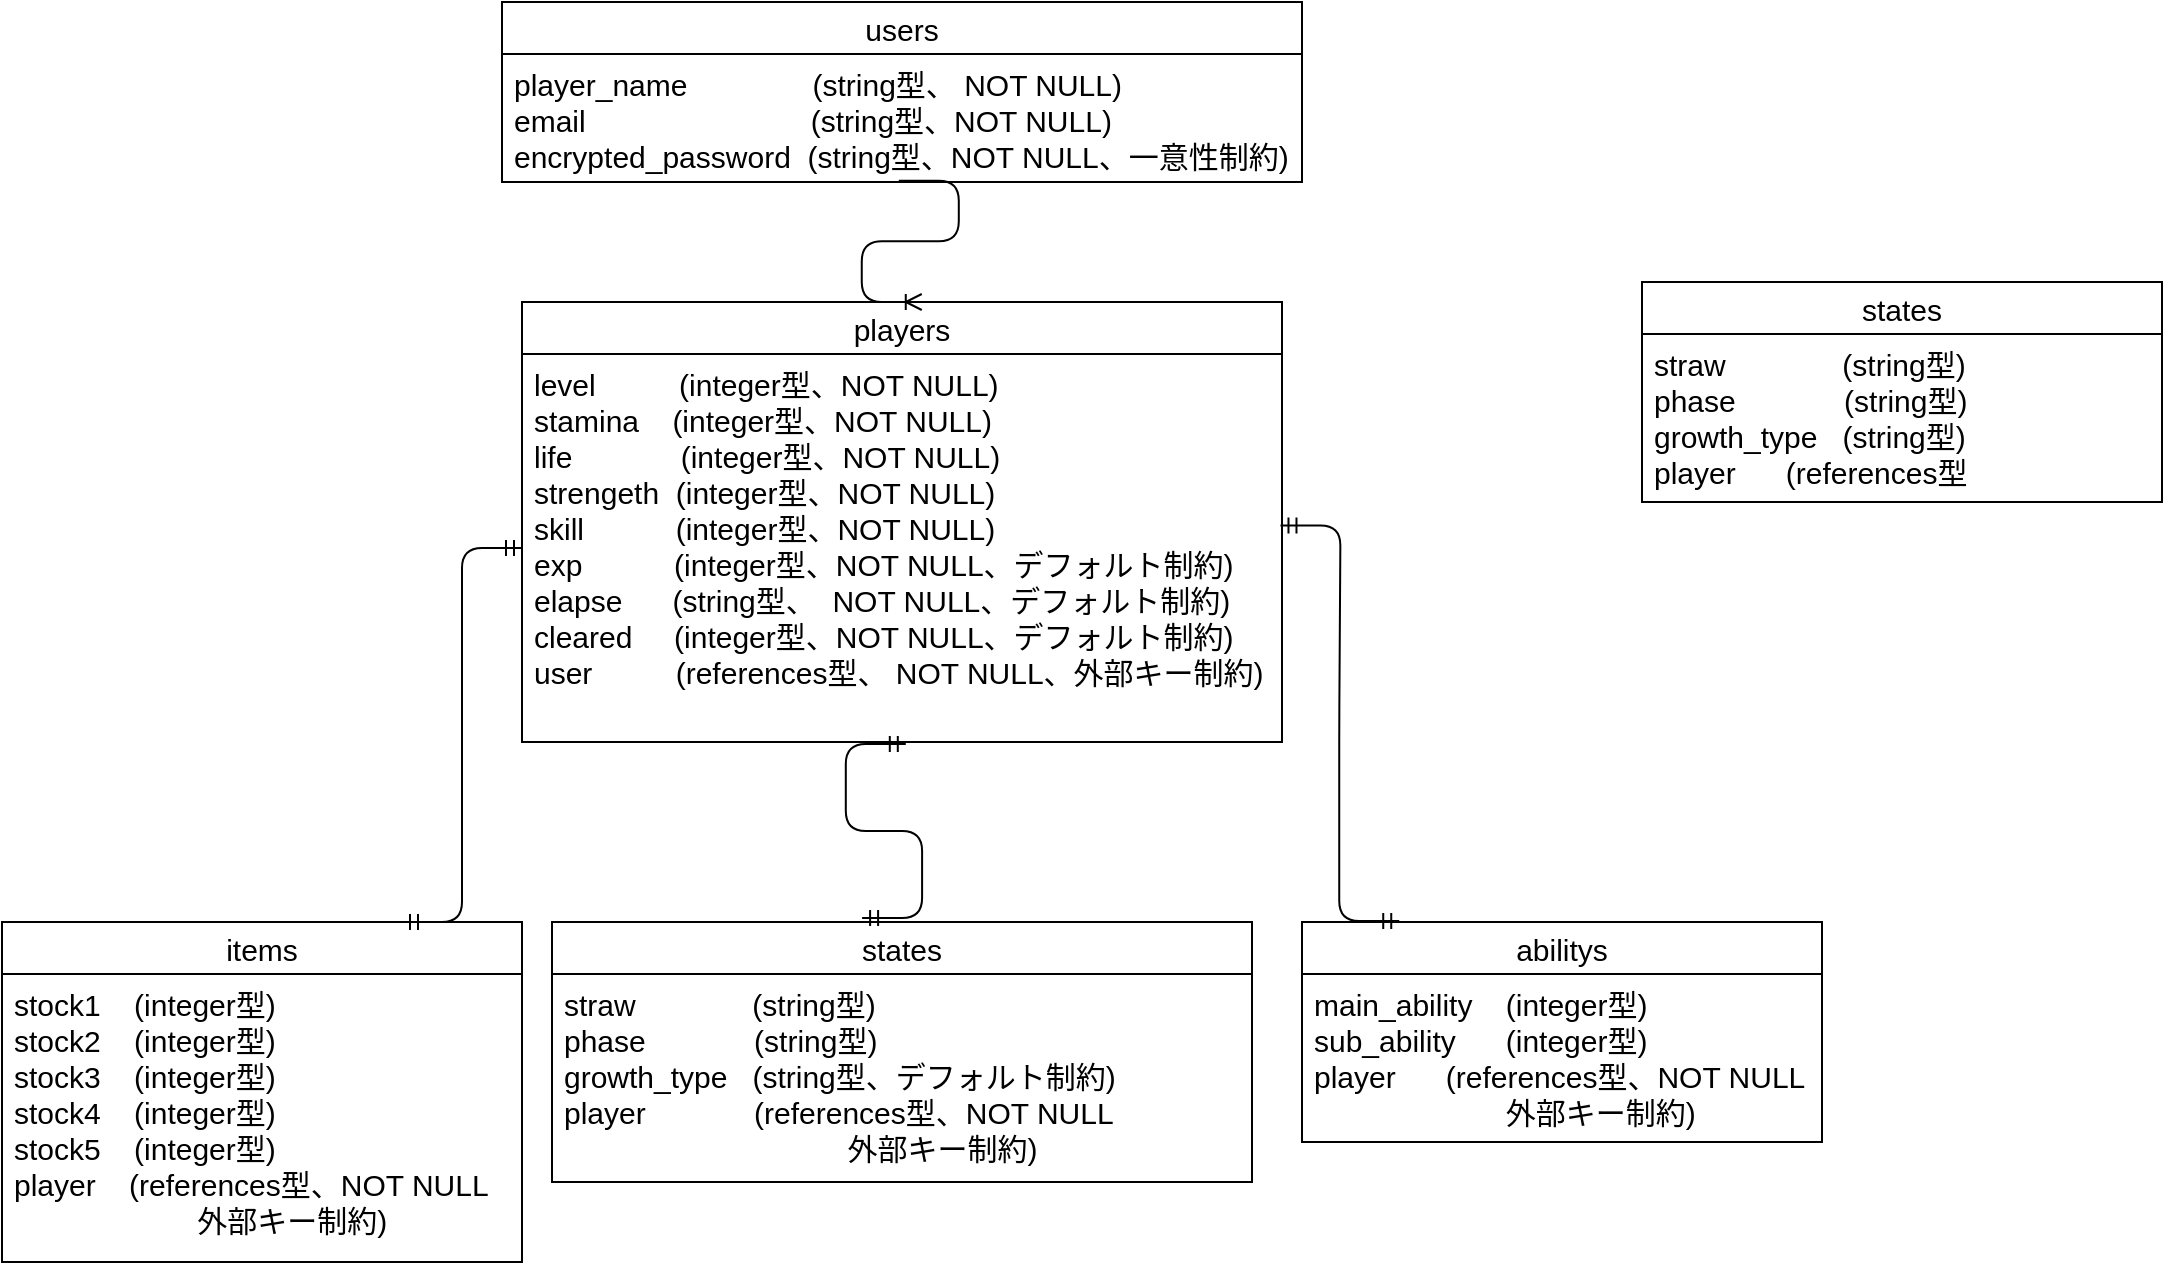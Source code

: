<mxfile>
    <diagram id="D_vzJs-0SlgwVuqyoS1B" name="ページ1">
        <mxGraphModel dx="843" dy="680" grid="1" gridSize="10" guides="1" tooltips="1" connect="1" arrows="1" fold="1" page="1" pageScale="1" pageWidth="1169" pageHeight="827" math="0" shadow="0">
            <root>
                <mxCell id="0"/>
                <mxCell id="1" parent="0"/>
                <mxCell id="2" value="users" style="swimlane;fontStyle=0;childLayout=stackLayout;horizontal=1;startSize=26;horizontalStack=0;resizeParent=1;resizeParentMax=0;resizeLast=0;collapsible=1;marginBottom=0;align=center;fontSize=15;" parent="1" vertex="1">
                    <mxGeometry x="270" y="20" width="400" height="90" as="geometry"/>
                </mxCell>
                <mxCell id="5" value="player_name               (string型、 NOT NULL)&#10;email                           (string型、NOT NULL)&#10;encrypted_password  (string型、NOT NULL、一意性制約)" style="text;strokeColor=none;fillColor=none;spacingLeft=4;spacingRight=4;overflow=hidden;rotatable=0;points=[[0,0.5],[1,0.5]];portConstraint=eastwest;fontSize=15;spacingTop=0;spacingBottom=4;" parent="2" vertex="1">
                    <mxGeometry y="26" width="400" height="64" as="geometry"/>
                </mxCell>
                <mxCell id="3" value="players" style="swimlane;fontStyle=0;childLayout=stackLayout;horizontal=1;startSize=26;horizontalStack=0;resizeParent=1;resizeParentMax=0;resizeLast=0;collapsible=1;marginBottom=0;align=center;fontSize=15;" parent="1" vertex="1">
                    <mxGeometry x="280" y="170" width="380" height="220" as="geometry"/>
                </mxCell>
                <mxCell id="6" value="level          (integer型、NOT NULL)&#10;stamina    (integer型、NOT NULL)&#10;life             (integer型、NOT NULL)&#10;strengeth  (integer型、NOT NULL)&#10;skill           (integer型、NOT NULL)&#10;exp           (integer型、NOT NULL、デフォルト制約)&#10;elapse      (string型、  NOT NULL、デフォルト制約)&#10;cleared     (integer型、NOT NULL、デフォルト制約)&#10;user          (references型、 NOT NULL、外部キー制約)&#10;" style="text;strokeColor=none;fillColor=none;spacingLeft=4;spacingRight=4;overflow=hidden;rotatable=0;points=[[0,0.5],[1,0.5]];portConstraint=eastwest;fontSize=15;spacingTop=0;spacingBottom=4;" parent="3" vertex="1">
                    <mxGeometry y="26" width="380" height="194" as="geometry"/>
                </mxCell>
                <mxCell id="7" value="states" style="swimlane;fontStyle=0;childLayout=stackLayout;horizontal=1;startSize=26;horizontalStack=0;resizeParent=1;resizeParentMax=0;resizeLast=0;collapsible=1;marginBottom=0;align=center;fontSize=15;" parent="1" vertex="1">
                    <mxGeometry x="295" y="480" width="350" height="130" as="geometry"/>
                </mxCell>
                <mxCell id="8" value="straw              (string型)&#10;phase             (string型)&#10;growth_type   (string型、デフォルト制約)&#10;player             (references型、NOT NULL&#10;                                  外部キー制約)" style="text;strokeColor=none;fillColor=none;spacingLeft=4;spacingRight=4;overflow=hidden;rotatable=0;points=[[0,0.5],[1,0.5]];portConstraint=eastwest;fontSize=15;spacingTop=0;spacingBottom=4;" parent="7" vertex="1">
                    <mxGeometry y="26" width="350" height="104" as="geometry"/>
                </mxCell>
                <mxCell id="13" value="abilitys" style="swimlane;fontStyle=0;childLayout=stackLayout;horizontal=1;startSize=26;horizontalStack=0;resizeParent=1;resizeParentMax=0;resizeLast=0;collapsible=1;marginBottom=0;align=center;fontSize=15;" parent="1" vertex="1">
                    <mxGeometry x="670" y="480" width="260" height="110" as="geometry"/>
                </mxCell>
                <mxCell id="14" value="main_ability    (integer型)&#10;sub_ability      (integer型)&#10;player      (references型、NOT NULL&#10;                       外部キー制約)" style="text;strokeColor=none;fillColor=none;spacingLeft=4;spacingRight=4;overflow=hidden;rotatable=0;points=[[0,0.5],[1,0.5]];portConstraint=eastwest;fontSize=15;spacingTop=0;spacingBottom=4;" parent="13" vertex="1">
                    <mxGeometry y="26" width="260" height="84" as="geometry"/>
                </mxCell>
                <mxCell id="15" value="items" style="swimlane;fontStyle=0;childLayout=stackLayout;horizontal=1;startSize=26;horizontalStack=0;resizeParent=1;resizeParentMax=0;resizeLast=0;collapsible=1;marginBottom=0;align=center;fontSize=15;" parent="1" vertex="1">
                    <mxGeometry x="20" y="480" width="260" height="170" as="geometry"/>
                </mxCell>
                <mxCell id="16" value="stock1    (integer型)&#10;stock2    (integer型)&#10;stock3    (integer型)&#10;stock4    (integer型)&#10;stock5    (integer型) &#10;player    (references型、NOT NULL&#10;                      外部キー制約)" style="text;strokeColor=none;fillColor=none;spacingLeft=4;spacingRight=4;overflow=hidden;rotatable=0;points=[[0,0.5],[1,0.5]];portConstraint=eastwest;fontSize=15;spacingTop=0;spacingBottom=4;" parent="15" vertex="1">
                    <mxGeometry y="26" width="260" height="144" as="geometry"/>
                </mxCell>
                <mxCell id="17" value="" style="edgeStyle=entityRelationEdgeStyle;fontSize=12;html=1;endArrow=ERoneToMany;exitX=0.496;exitY=0.99;exitDx=0;exitDy=0;exitPerimeter=0;entryX=0.526;entryY=0;entryDx=0;entryDy=0;entryPerimeter=0;" parent="1" source="5" target="3" edge="1">
                    <mxGeometry width="100" height="100" relative="1" as="geometry">
                        <mxPoint x="440" y="410" as="sourcePoint"/>
                        <mxPoint x="510" y="150" as="targetPoint"/>
                    </mxGeometry>
                </mxCell>
                <mxCell id="18" value="" style="edgeStyle=entityRelationEdgeStyle;fontSize=12;html=1;endArrow=ERmandOne;startArrow=ERmandOne;entryX=0.998;entryY=0.442;entryDx=0;entryDy=0;entryPerimeter=0;exitX=0.187;exitY=-0.004;exitDx=0;exitDy=0;exitPerimeter=0;" parent="1" source="13" target="6" edge="1">
                    <mxGeometry width="100" height="100" relative="1" as="geometry">
                        <mxPoint x="500" y="570" as="sourcePoint"/>
                        <mxPoint x="560" y="360" as="targetPoint"/>
                    </mxGeometry>
                </mxCell>
                <mxCell id="19" value="" style="edgeStyle=entityRelationEdgeStyle;fontSize=12;html=1;endArrow=ERmandOne;startArrow=ERmandOne;entryX=0.505;entryY=1.005;entryDx=0;entryDy=0;entryPerimeter=0;exitX=0.443;exitY=-0.015;exitDx=0;exitDy=0;exitPerimeter=0;" parent="1" source="7" target="6" edge="1">
                    <mxGeometry width="100" height="100" relative="1" as="geometry">
                        <mxPoint x="390" y="360" as="sourcePoint"/>
                        <mxPoint x="490" y="260" as="targetPoint"/>
                    </mxGeometry>
                </mxCell>
                <mxCell id="20" value="" style="edgeStyle=entityRelationEdgeStyle;fontSize=12;html=1;endArrow=ERmandOne;startArrow=ERmandOne;entryX=0;entryY=0.5;entryDx=0;entryDy=0;" parent="1" target="6" edge="1">
                    <mxGeometry width="100" height="100" relative="1" as="geometry">
                        <mxPoint x="220" y="480" as="sourcePoint"/>
                        <mxPoint x="280" y="283" as="targetPoint"/>
                    </mxGeometry>
                </mxCell>
                <mxCell id="21" value="states" style="swimlane;fontStyle=0;childLayout=stackLayout;horizontal=1;startSize=26;horizontalStack=0;resizeParent=1;resizeParentMax=0;resizeLast=0;collapsible=1;marginBottom=0;align=center;fontSize=15;" parent="1" vertex="1">
                    <mxGeometry x="840" y="160" width="260" height="110" as="geometry"/>
                </mxCell>
                <mxCell id="22" value="straw              (string型)&#10;phase             (string型)&#10;growth_type   (string型)&#10;player      (references型" style="text;strokeColor=none;fillColor=none;spacingLeft=4;spacingRight=4;overflow=hidden;rotatable=0;points=[[0,0.5],[1,0.5]];portConstraint=eastwest;fontSize=15;spacingTop=0;spacingBottom=4;" parent="21" vertex="1">
                    <mxGeometry y="26" width="260" height="84" as="geometry"/>
                </mxCell>
            </root>
        </mxGraphModel>
    </diagram>
</mxfile>
